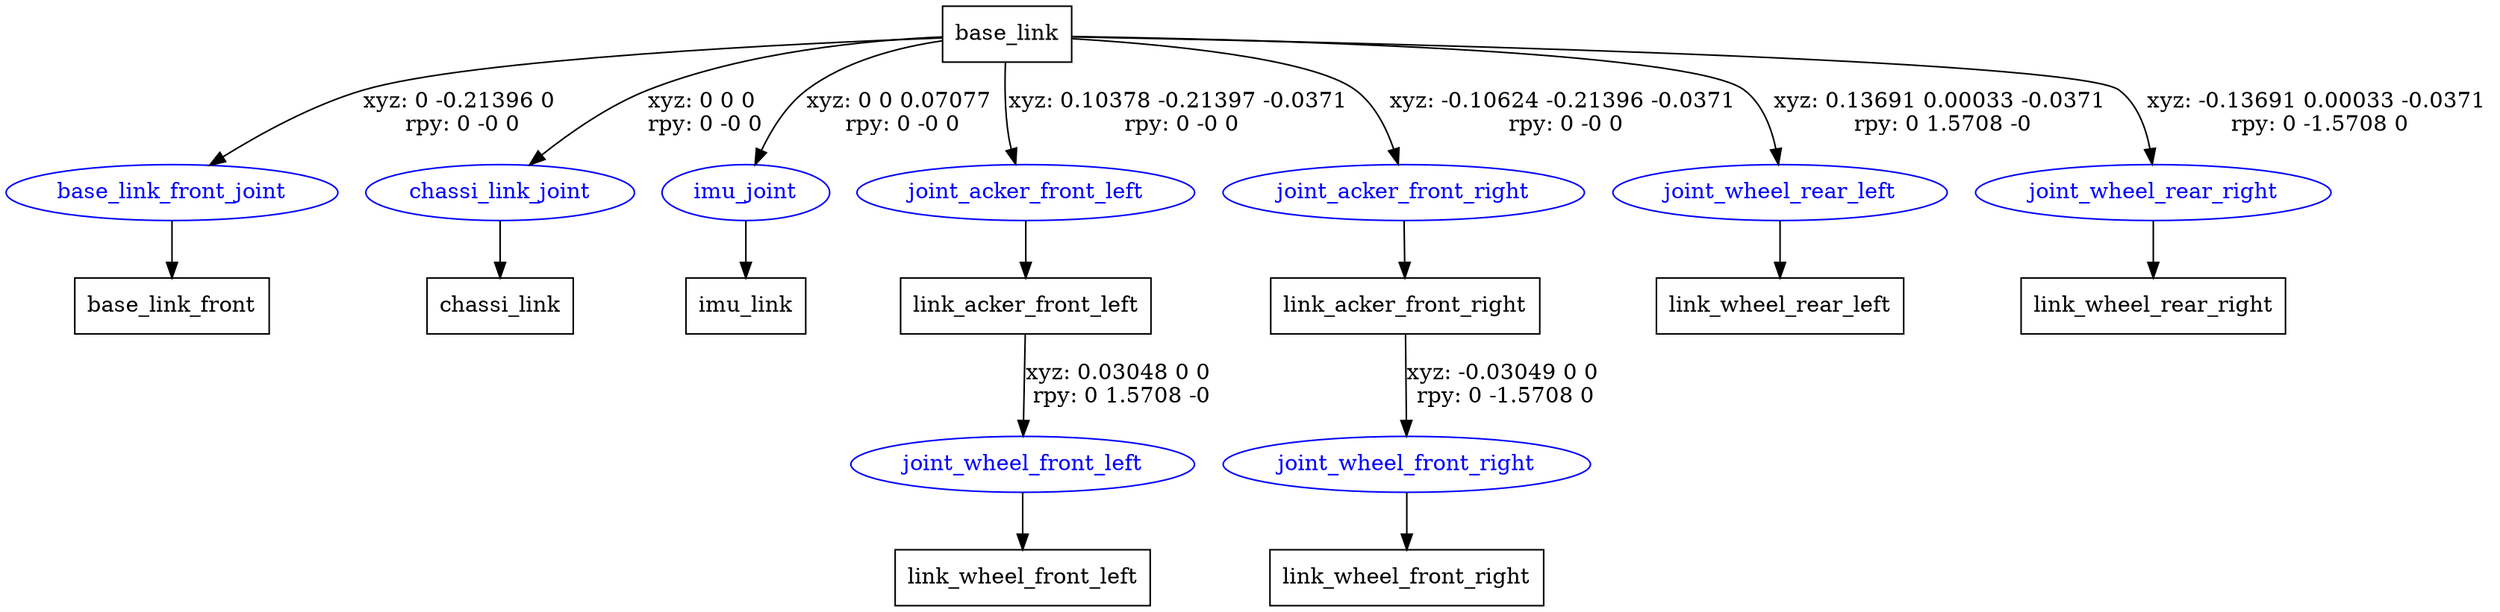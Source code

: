 digraph G {
node [shape=box];
"base_link" [label="base_link"];
"base_link_front" [label="base_link_front"];
"chassi_link" [label="chassi_link"];
"imu_link" [label="imu_link"];
"link_acker_front_left" [label="link_acker_front_left"];
"link_wheel_front_left" [label="link_wheel_front_left"];
"link_acker_front_right" [label="link_acker_front_right"];
"link_wheel_front_right" [label="link_wheel_front_right"];
"link_wheel_rear_left" [label="link_wheel_rear_left"];
"link_wheel_rear_right" [label="link_wheel_rear_right"];
node [shape=ellipse, color=blue, fontcolor=blue];
"base_link" -> "base_link_front_joint" [label="xyz: 0 -0.21396 0 \nrpy: 0 -0 0"]
"base_link_front_joint" -> "base_link_front"
"base_link" -> "chassi_link_joint" [label="xyz: 0 0 0 \nrpy: 0 -0 0"]
"chassi_link_joint" -> "chassi_link"
"base_link" -> "imu_joint" [label="xyz: 0 0 0.07077 \nrpy: 0 -0 0"]
"imu_joint" -> "imu_link"
"base_link" -> "joint_acker_front_left" [label="xyz: 0.10378 -0.21397 -0.0371 \nrpy: 0 -0 0"]
"joint_acker_front_left" -> "link_acker_front_left"
"link_acker_front_left" -> "joint_wheel_front_left" [label="xyz: 0.03048 0 0 \nrpy: 0 1.5708 -0"]
"joint_wheel_front_left" -> "link_wheel_front_left"
"base_link" -> "joint_acker_front_right" [label="xyz: -0.10624 -0.21396 -0.0371 \nrpy: 0 -0 0"]
"joint_acker_front_right" -> "link_acker_front_right"
"link_acker_front_right" -> "joint_wheel_front_right" [label="xyz: -0.03049 0 0 \nrpy: 0 -1.5708 0"]
"joint_wheel_front_right" -> "link_wheel_front_right"
"base_link" -> "joint_wheel_rear_left" [label="xyz: 0.13691 0.00033 -0.0371 \nrpy: 0 1.5708 -0"]
"joint_wheel_rear_left" -> "link_wheel_rear_left"
"base_link" -> "joint_wheel_rear_right" [label="xyz: -0.13691 0.00033 -0.0371 \nrpy: 0 -1.5708 0"]
"joint_wheel_rear_right" -> "link_wheel_rear_right"
}
